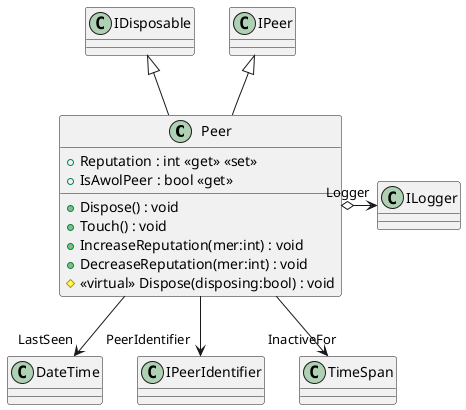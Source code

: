 @startuml
class Peer {
    + Reputation : int <<get>> <<set>>
    + IsAwolPeer : bool <<get>>
    + Dispose() : void
    + Touch() : void
    + IncreaseReputation(mer:int) : void
    + DecreaseReputation(mer:int) : void
    # <<virtual>> Dispose(disposing:bool) : void
}
IDisposable <|-- Peer
IPeer <|-- Peer
Peer o-> "Logger" ILogger
Peer --> "LastSeen" DateTime
Peer --> "PeerIdentifier" IPeerIdentifier
Peer --> "InactiveFor" TimeSpan
@enduml
